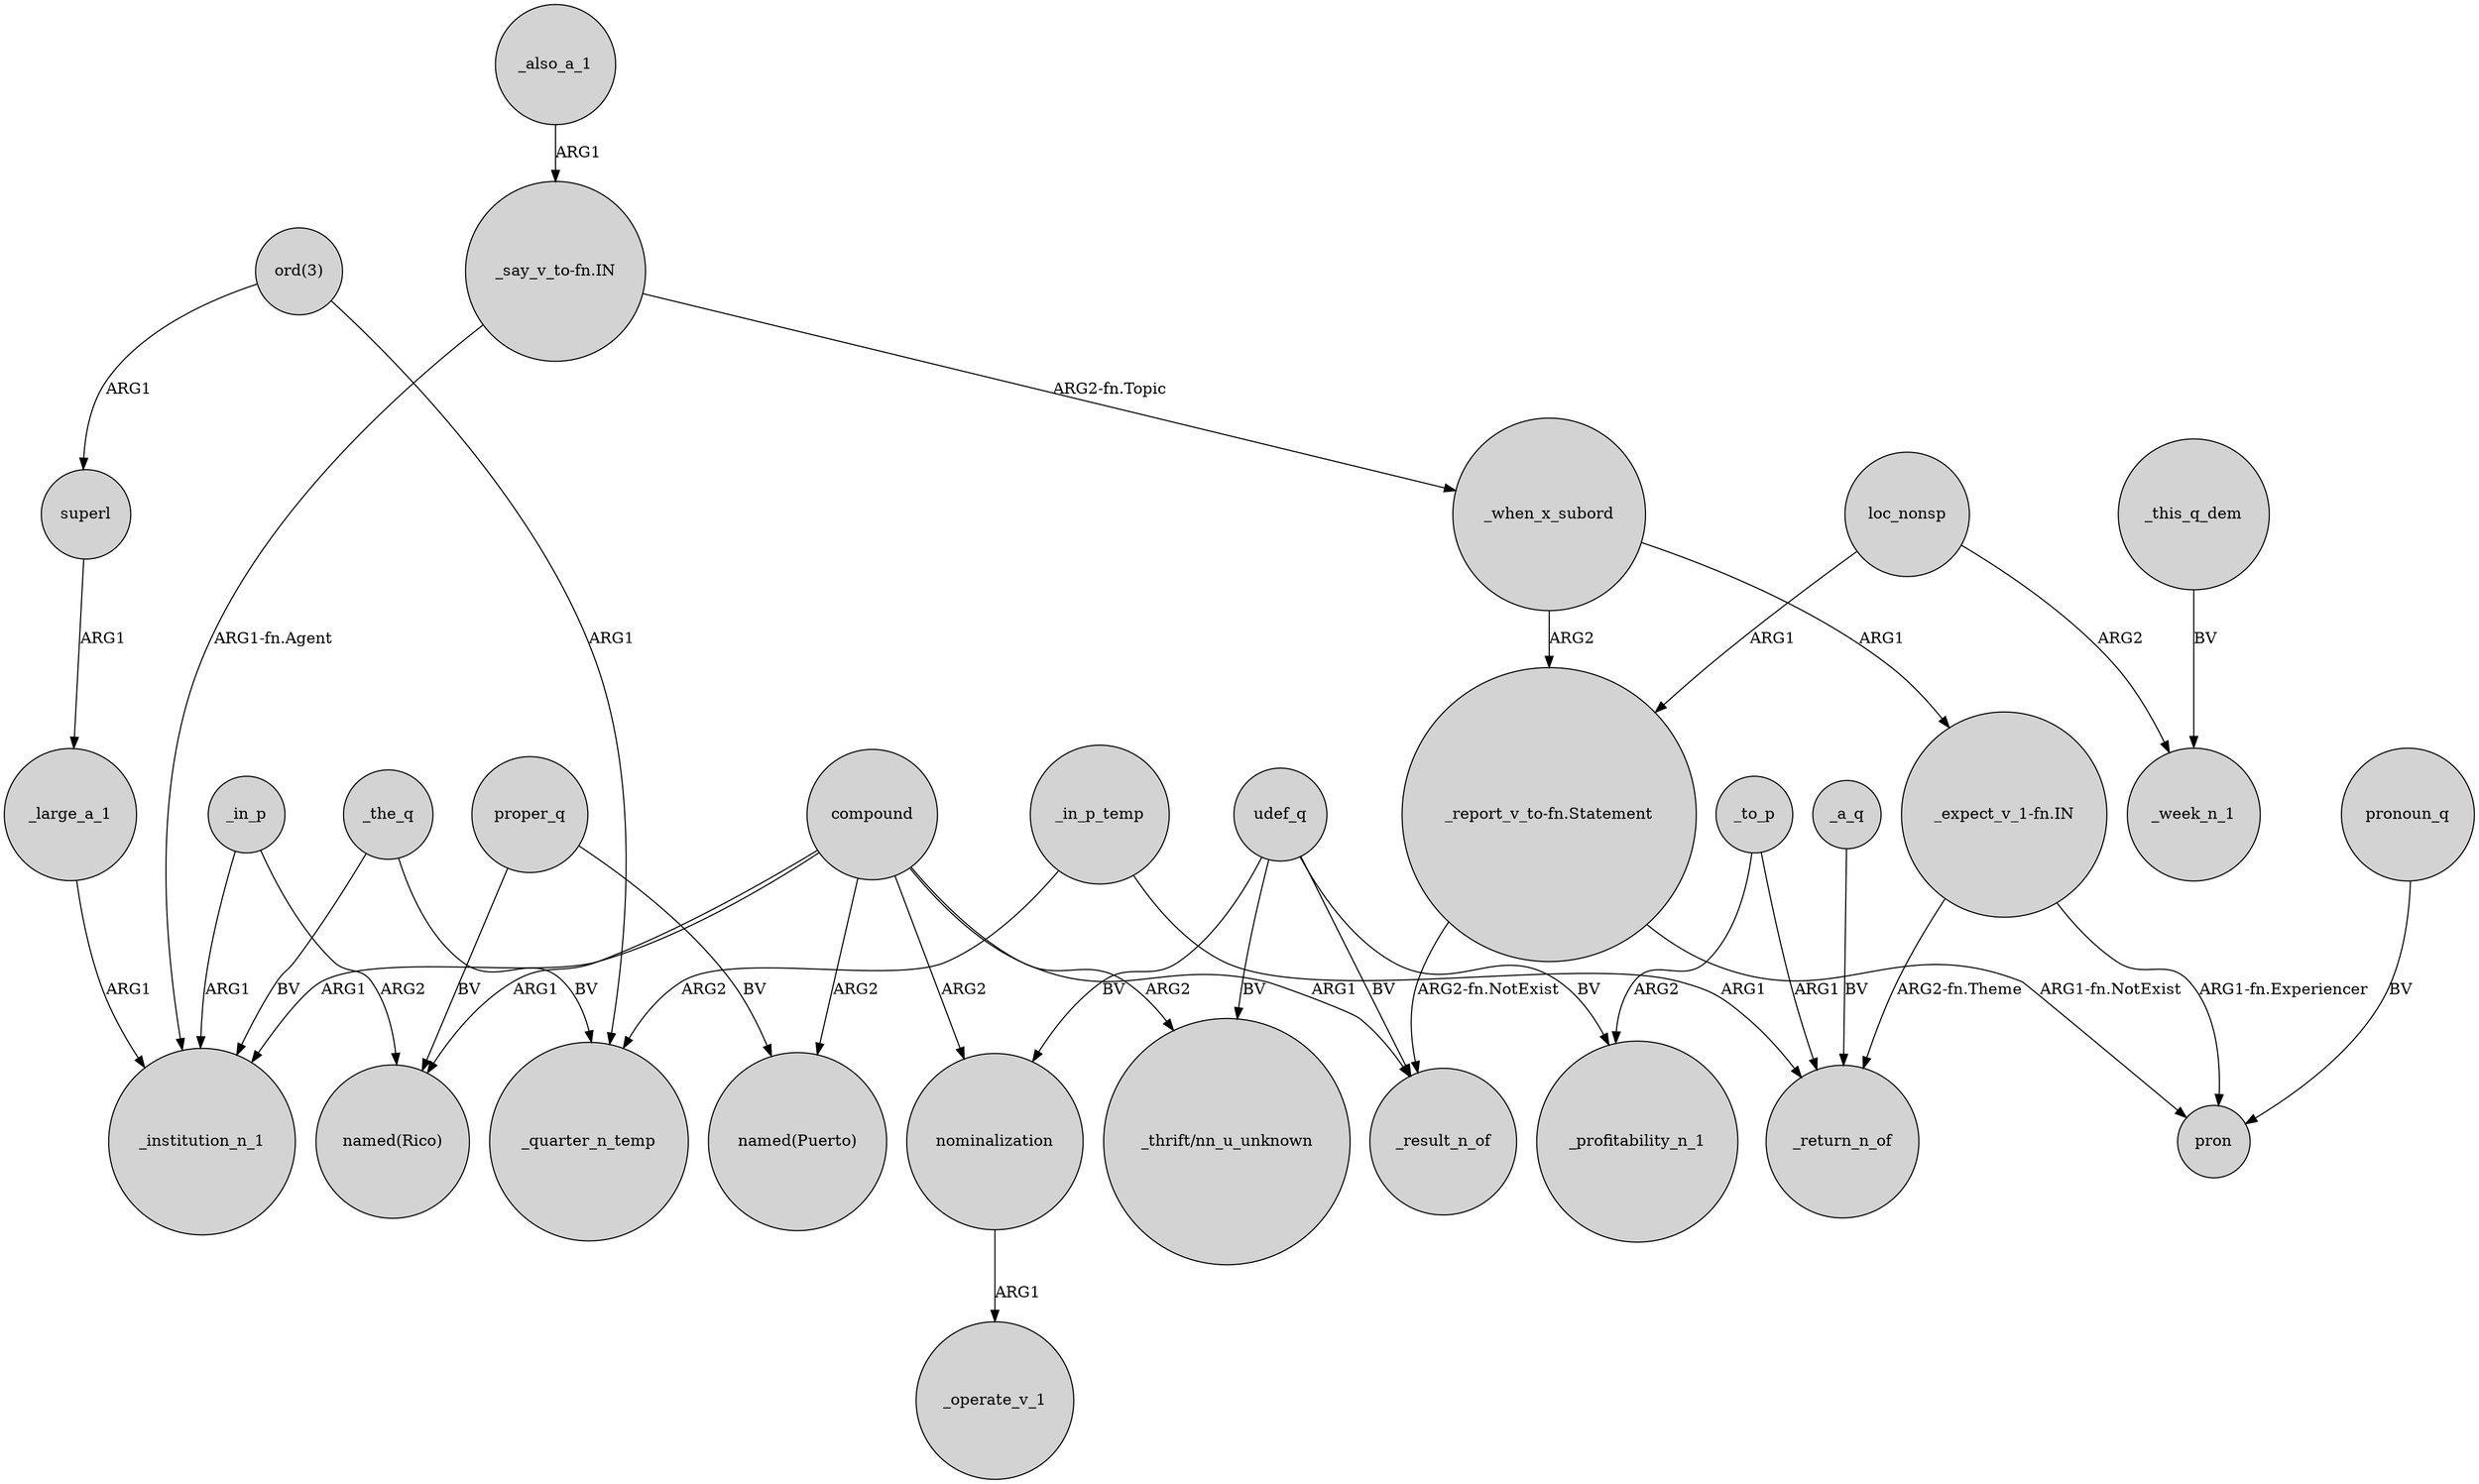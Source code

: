 digraph {
	node [shape=circle style=filled]
	superl -> _large_a_1 [label=ARG1]
	_in_p -> _institution_n_1 [label=ARG1]
	proper_q -> "named(Rico)" [label=BV]
	compound -> "_thrift/nn_u_unknown" [label=ARG2]
	_also_a_1 -> "_say_v_to-fn.IN" [label=ARG1]
	nominalization -> _operate_v_1 [label=ARG1]
	_to_p -> _return_n_of [label=ARG1]
	_large_a_1 -> _institution_n_1 [label=ARG1]
	_in_p -> "named(Rico)" [label=ARG2]
	_the_q -> _quarter_n_temp [label=BV]
	compound -> nominalization [label=ARG2]
	loc_nonsp -> "_report_v_to-fn.Statement" [label=ARG1]
	"ord(3)" -> superl [label=ARG1]
	_when_x_subord -> "_expect_v_1-fn.IN" [label=ARG1]
	"_report_v_to-fn.Statement" -> pron [label="ARG1-fn.NotExist"]
	_in_p_temp -> _quarter_n_temp [label=ARG2]
	"_report_v_to-fn.Statement" -> _result_n_of [label="ARG2-fn.NotExist"]
	compound -> _result_n_of [label=ARG1]
	_a_q -> _return_n_of [label=BV]
	_in_p_temp -> _return_n_of [label=ARG1]
	pronoun_q -> pron [label=BV]
	_this_q_dem -> _week_n_1 [label=BV]
	loc_nonsp -> _week_n_1 [label=ARG2]
	udef_q -> _result_n_of [label=BV]
	"_say_v_to-fn.IN" -> _when_x_subord [label="ARG2-fn.Topic"]
	"ord(3)" -> _quarter_n_temp [label=ARG1]
	udef_q -> _profitability_n_1 [label=BV]
	proper_q -> "named(Puerto)" [label=BV]
	compound -> "named(Rico)" [label=ARG1]
	_when_x_subord -> "_report_v_to-fn.Statement" [label=ARG2]
	udef_q -> "_thrift/nn_u_unknown" [label=BV]
	udef_q -> nominalization [label=BV]
	"_expect_v_1-fn.IN" -> pron [label="ARG1-fn.Experiencer"]
	_to_p -> _profitability_n_1 [label=ARG2]
	"_expect_v_1-fn.IN" -> _return_n_of [label="ARG2-fn.Theme"]
	compound -> "named(Puerto)" [label=ARG2]
	compound -> _institution_n_1 [label=ARG1]
	_the_q -> _institution_n_1 [label=BV]
	"_say_v_to-fn.IN" -> _institution_n_1 [label="ARG1-fn.Agent"]
}
